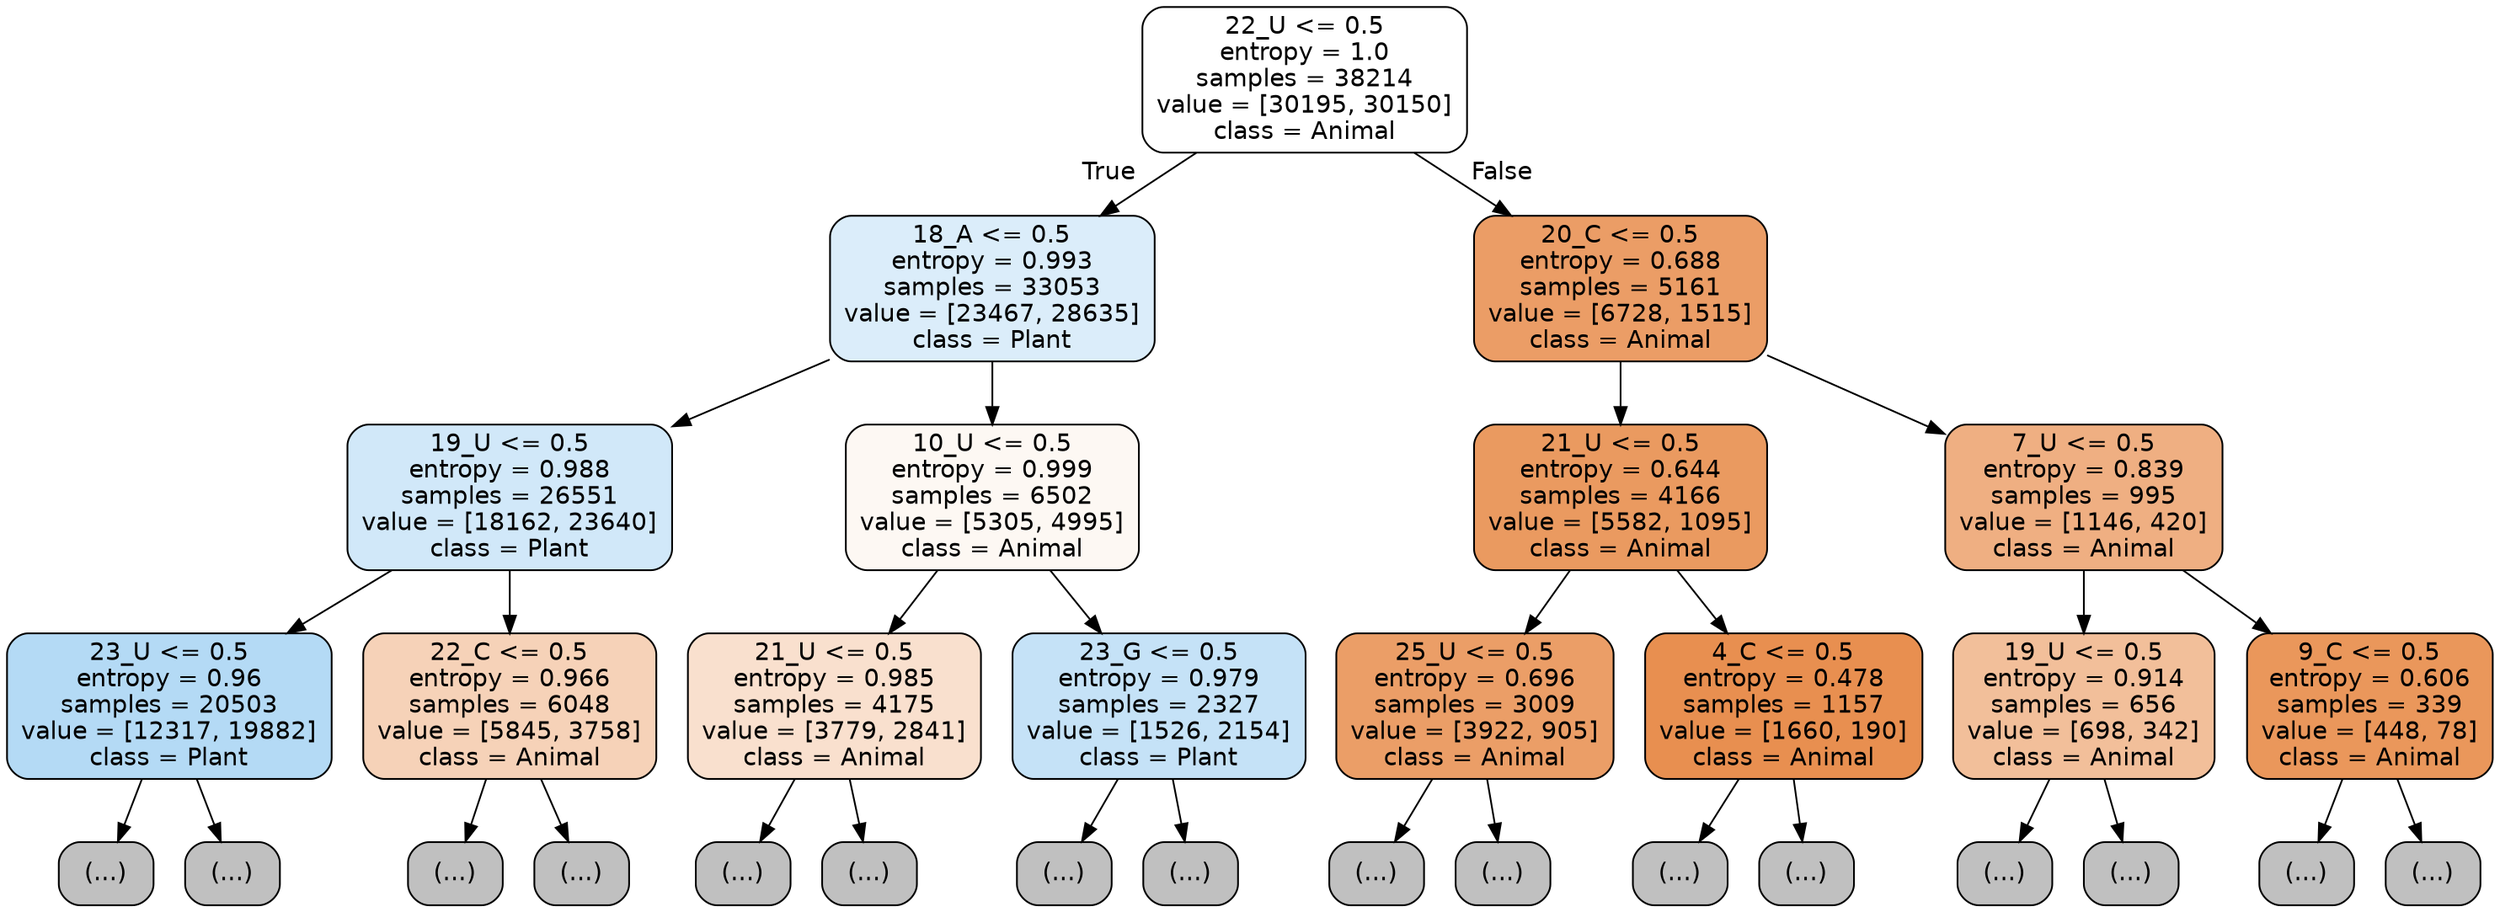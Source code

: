 digraph Tree {
node [shape=box, style="filled, rounded", color="black", fontname="helvetica"] ;
edge [fontname="helvetica"] ;
0 [label="22_U <= 0.5\nentropy = 1.0\nsamples = 38214\nvalue = [30195, 30150]\nclass = Animal", fillcolor="#ffffff"] ;
1 [label="18_A <= 0.5\nentropy = 0.993\nsamples = 33053\nvalue = [23467, 28635]\nclass = Plant", fillcolor="#dbedfa"] ;
0 -> 1 [labeldistance=2.5, labelangle=45, headlabel="True"] ;
2 [label="19_U <= 0.5\nentropy = 0.988\nsamples = 26551\nvalue = [18162, 23640]\nclass = Plant", fillcolor="#d1e8f9"] ;
1 -> 2 ;
3 [label="23_U <= 0.5\nentropy = 0.96\nsamples = 20503\nvalue = [12317, 19882]\nclass = Plant", fillcolor="#b4daf5"] ;
2 -> 3 ;
4 [label="(...)", fillcolor="#C0C0C0"] ;
3 -> 4 ;
8111 [label="(...)", fillcolor="#C0C0C0"] ;
3 -> 8111 ;
8450 [label="22_C <= 0.5\nentropy = 0.966\nsamples = 6048\nvalue = [5845, 3758]\nclass = Animal", fillcolor="#f6d2b8"] ;
2 -> 8450 ;
8451 [label="(...)", fillcolor="#C0C0C0"] ;
8450 -> 8451 ;
11214 [label="(...)", fillcolor="#C0C0C0"] ;
8450 -> 11214 ;
11575 [label="10_U <= 0.5\nentropy = 0.999\nsamples = 6502\nvalue = [5305, 4995]\nclass = Animal", fillcolor="#fdf8f3"] ;
1 -> 11575 ;
11576 [label="21_U <= 0.5\nentropy = 0.985\nsamples = 4175\nvalue = [3779, 2841]\nclass = Animal", fillcolor="#f9e0ce"] ;
11575 -> 11576 ;
11577 [label="(...)", fillcolor="#C0C0C0"] ;
11576 -> 11577 ;
13482 [label="(...)", fillcolor="#C0C0C0"] ;
11576 -> 13482 ;
14035 [label="23_G <= 0.5\nentropy = 0.979\nsamples = 2327\nvalue = [1526, 2154]\nclass = Plant", fillcolor="#c5e2f7"] ;
11575 -> 14035 ;
14036 [label="(...)", fillcolor="#C0C0C0"] ;
14035 -> 14036 ;
14917 [label="(...)", fillcolor="#C0C0C0"] ;
14035 -> 14917 ;
14960 [label="20_C <= 0.5\nentropy = 0.688\nsamples = 5161\nvalue = [6728, 1515]\nclass = Animal", fillcolor="#eb9d66"] ;
0 -> 14960 [labeldistance=2.5, labelangle=-45, headlabel="False"] ;
14961 [label="21_U <= 0.5\nentropy = 0.644\nsamples = 4166\nvalue = [5582, 1095]\nclass = Animal", fillcolor="#ea9a60"] ;
14960 -> 14961 ;
14962 [label="25_U <= 0.5\nentropy = 0.696\nsamples = 3009\nvalue = [3922, 905]\nclass = Animal", fillcolor="#eb9e67"] ;
14961 -> 14962 ;
14963 [label="(...)", fillcolor="#C0C0C0"] ;
14962 -> 14963 ;
16122 [label="(...)", fillcolor="#C0C0C0"] ;
14962 -> 16122 ;
16139 [label="4_C <= 0.5\nentropy = 0.478\nsamples = 1157\nvalue = [1660, 190]\nclass = Animal", fillcolor="#e88f50"] ;
14961 -> 16139 ;
16140 [label="(...)", fillcolor="#C0C0C0"] ;
16139 -> 16140 ;
16419 [label="(...)", fillcolor="#C0C0C0"] ;
16139 -> 16419 ;
16508 [label="7_U <= 0.5\nentropy = 0.839\nsamples = 995\nvalue = [1146, 420]\nclass = Animal", fillcolor="#efaf82"] ;
14960 -> 16508 ;
16509 [label="19_U <= 0.5\nentropy = 0.914\nsamples = 656\nvalue = [698, 342]\nclass = Animal", fillcolor="#f2bf9a"] ;
16508 -> 16509 ;
16510 [label="(...)", fillcolor="#C0C0C0"] ;
16509 -> 16510 ;
16765 [label="(...)", fillcolor="#C0C0C0"] ;
16509 -> 16765 ;
16854 [label="9_C <= 0.5\nentropy = 0.606\nsamples = 339\nvalue = [448, 78]\nclass = Animal", fillcolor="#ea975b"] ;
16508 -> 16854 ;
16855 [label="(...)", fillcolor="#C0C0C0"] ;
16854 -> 16855 ;
16962 [label="(...)", fillcolor="#C0C0C0"] ;
16854 -> 16962 ;
}